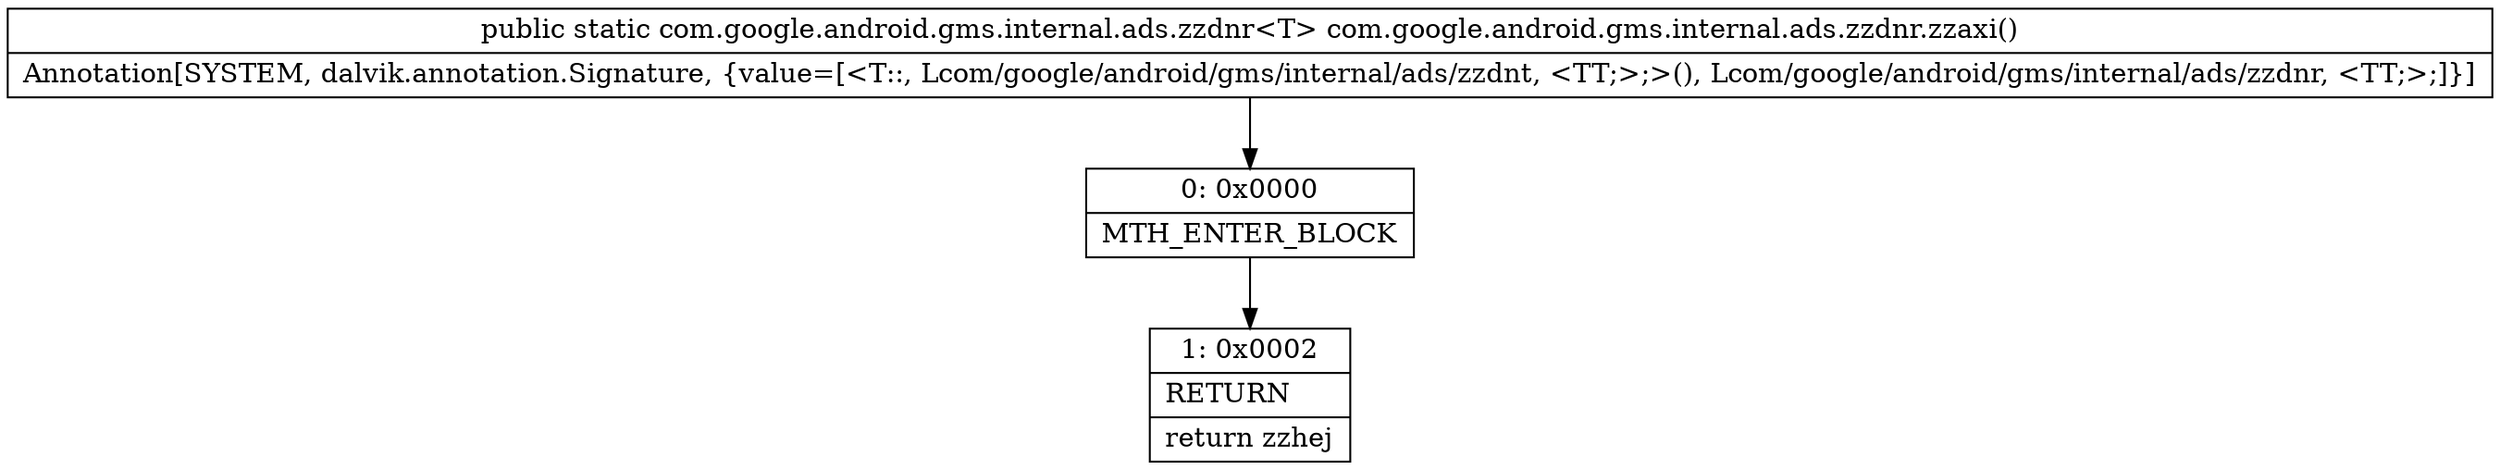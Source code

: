 digraph "CFG forcom.google.android.gms.internal.ads.zzdnr.zzaxi()Lcom\/google\/android\/gms\/internal\/ads\/zzdnr;" {
Node_0 [shape=record,label="{0\:\ 0x0000|MTH_ENTER_BLOCK\l}"];
Node_1 [shape=record,label="{1\:\ 0x0002|RETURN\l|return zzhej\l}"];
MethodNode[shape=record,label="{public static com.google.android.gms.internal.ads.zzdnr\<T\> com.google.android.gms.internal.ads.zzdnr.zzaxi()  | Annotation[SYSTEM, dalvik.annotation.Signature, \{value=[\<T::, Lcom\/google\/android\/gms\/internal\/ads\/zzdnt, \<TT;\>;\>(), Lcom\/google\/android\/gms\/internal\/ads\/zzdnr, \<TT;\>;]\}]\l}"];
MethodNode -> Node_0;
Node_0 -> Node_1;
}

